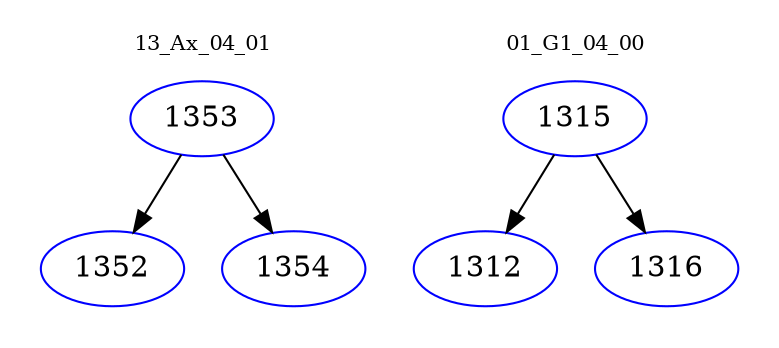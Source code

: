 digraph{
subgraph cluster_0 {
color = white
label = "13_Ax_04_01";
fontsize=10;
T0_1353 [label="1353", color="blue"]
T0_1353 -> T0_1352 [color="black"]
T0_1352 [label="1352", color="blue"]
T0_1353 -> T0_1354 [color="black"]
T0_1354 [label="1354", color="blue"]
}
subgraph cluster_1 {
color = white
label = "01_G1_04_00";
fontsize=10;
T1_1315 [label="1315", color="blue"]
T1_1315 -> T1_1312 [color="black"]
T1_1312 [label="1312", color="blue"]
T1_1315 -> T1_1316 [color="black"]
T1_1316 [label="1316", color="blue"]
}
}

